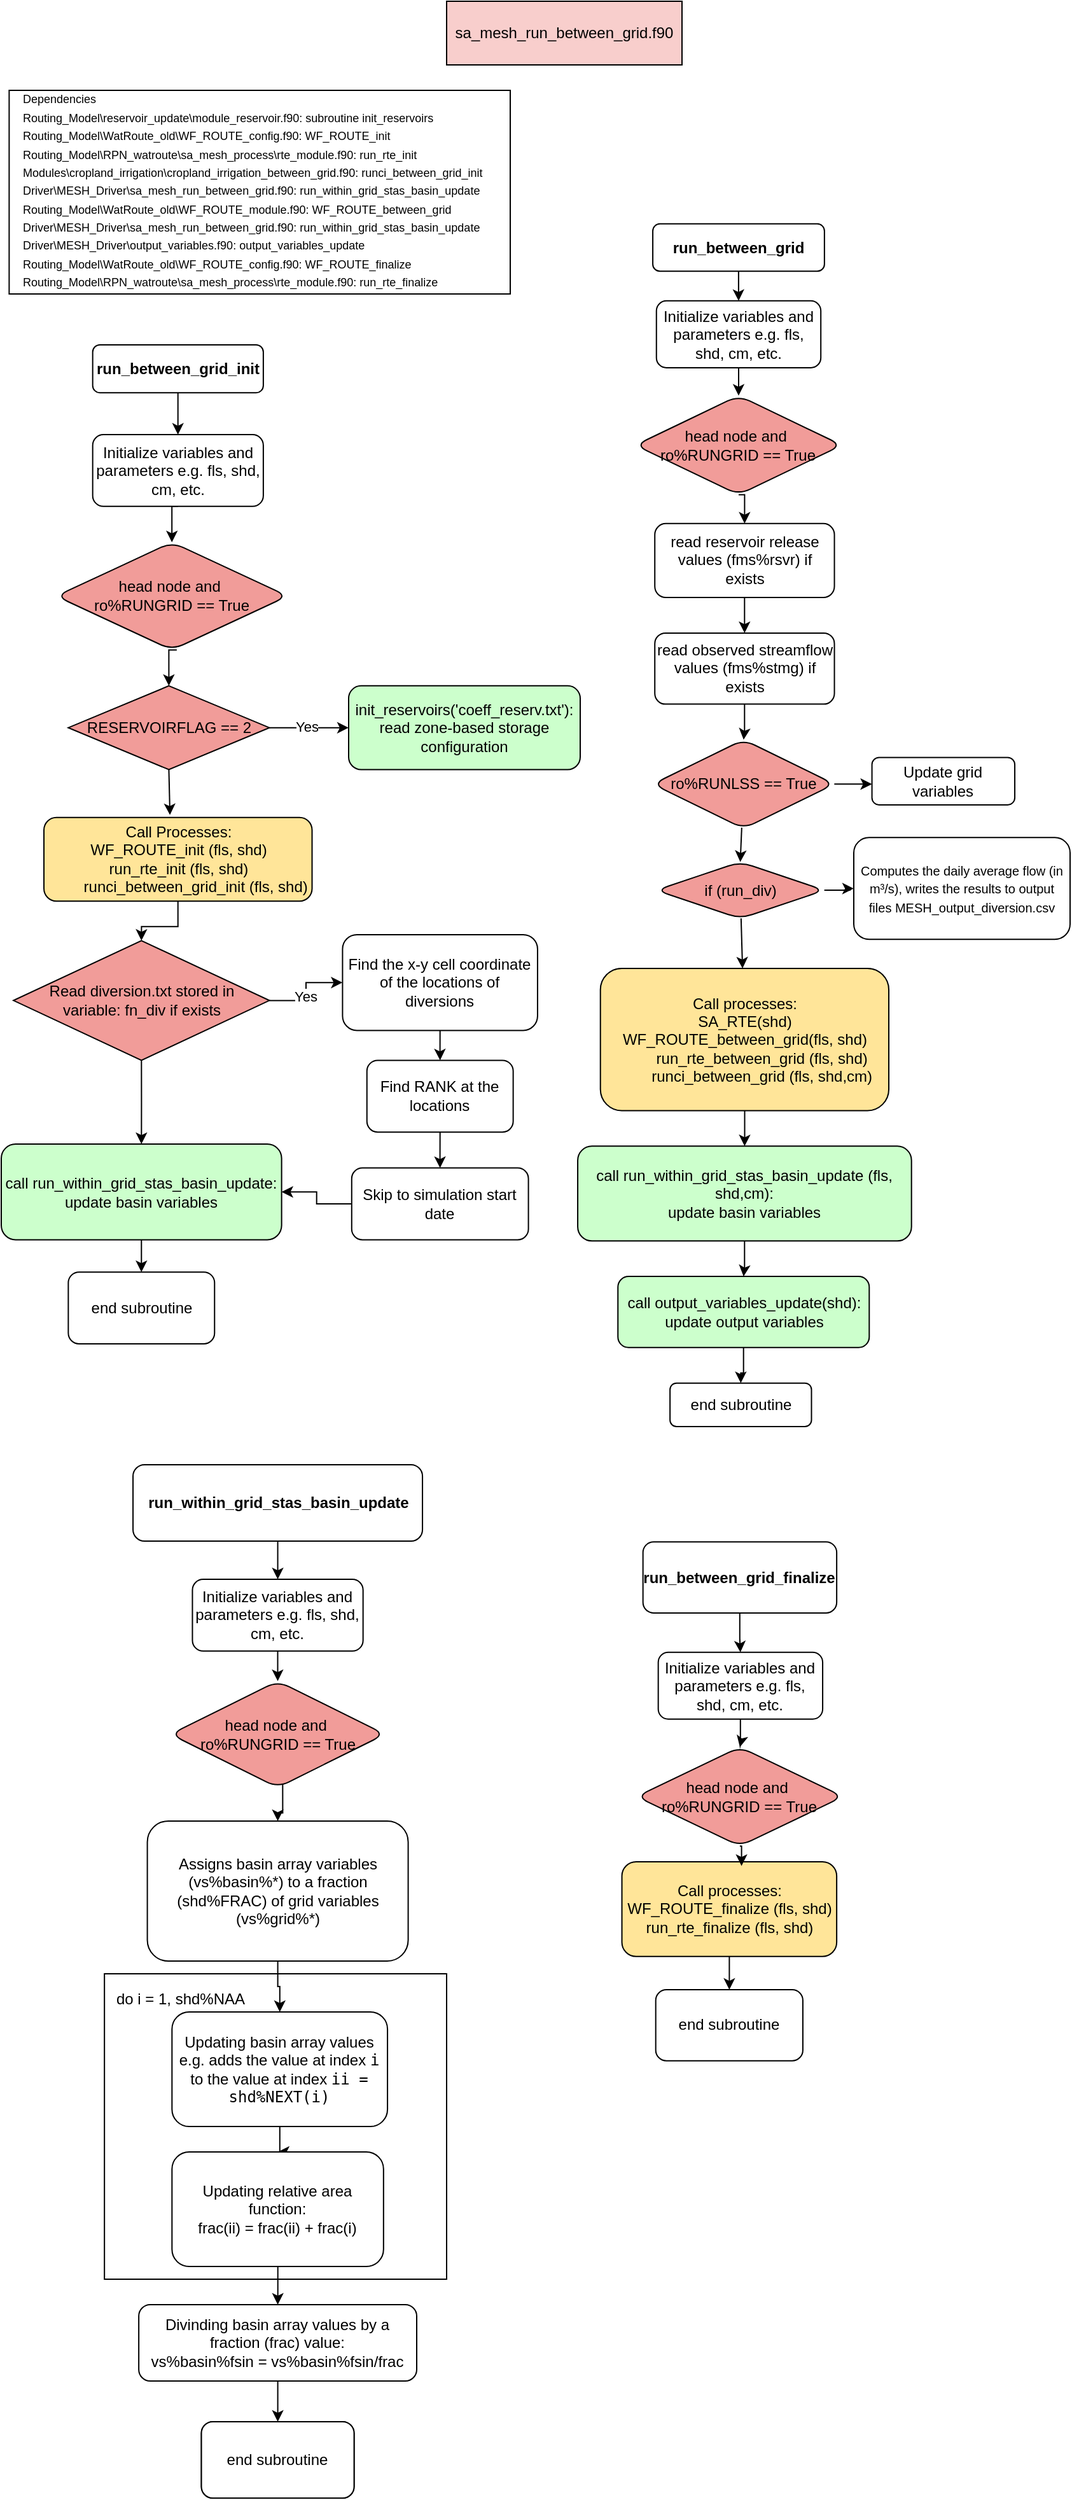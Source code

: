 <mxfile version="24.7.14">
  <diagram name="Page-1" id="10xUOoZB6ZYBFLNR_NRF">
    <mxGraphModel dx="1666" dy="749" grid="1" gridSize="10" guides="1" tooltips="1" connect="1" arrows="1" fold="1" page="1" pageScale="1" pageWidth="850" pageHeight="1100" math="0" shadow="0">
      <root>
        <mxCell id="0" />
        <mxCell id="1" parent="0" />
        <mxCell id="7oljmgm_8Q_aeO7kgqim-18" value="" style="edgeStyle=orthogonalEdgeStyle;rounded=0;orthogonalLoop=1;jettySize=auto;html=1;" parent="1" edge="1">
          <mxGeometry relative="1" as="geometry">
            <mxPoint x="230.599" y="605.25" as="sourcePoint" />
          </mxGeometry>
        </mxCell>
        <mxCell id="7oljmgm_8Q_aeO7kgqim-19" value="Yes" style="edgeLabel;html=1;align=center;verticalAlign=middle;resizable=0;points=[];" parent="7oljmgm_8Q_aeO7kgqim-18" vertex="1" connectable="0">
          <mxGeometry x="-0.089" y="1" relative="1" as="geometry">
            <mxPoint as="offset" />
          </mxGeometry>
        </mxCell>
        <mxCell id="wEJVVZ1OubtGXcDkp_JM-17" value="" style="edgeStyle=orthogonalEdgeStyle;rounded=0;orthogonalLoop=1;jettySize=auto;html=1;exitX=0.5;exitY=1;exitDx=0;exitDy=0;" parent="1" edge="1">
          <mxGeometry relative="1" as="geometry">
            <mxPoint x="364.842" y="628.689" as="sourcePoint" />
          </mxGeometry>
        </mxCell>
        <mxCell id="R1kGHZNwcuePNn_4owBy-1" value="sa_mesh_run_between_grid.f90" style="rounded=0;whiteSpace=wrap;html=1;fillColor=#F8CECC;" parent="1" vertex="1">
          <mxGeometry x="350" width="185" height="50" as="geometry" />
        </mxCell>
        <mxCell id="R1kGHZNwcuePNn_4owBy-46" style="edgeStyle=orthogonalEdgeStyle;rounded=0;orthogonalLoop=1;jettySize=auto;html=1;exitX=0.5;exitY=1;exitDx=0;exitDy=0;entryX=0.5;entryY=0;entryDx=0;entryDy=0;" parent="1" source="R1kGHZNwcuePNn_4owBy-47" target="R1kGHZNwcuePNn_4owBy-55" edge="1">
          <mxGeometry relative="1" as="geometry" />
        </mxCell>
        <mxCell id="R1kGHZNwcuePNn_4owBy-47" value="&lt;b&gt;run_within_grid_stas_basin_update&lt;/b&gt;" style="rounded=1;whiteSpace=wrap;html=1;" parent="1" vertex="1">
          <mxGeometry x="103.53" y="1150" width="227.5" height="60" as="geometry" />
        </mxCell>
        <mxCell id="R1kGHZNwcuePNn_4owBy-48" value="" style="edgeStyle=orthogonalEdgeStyle;rounded=0;orthogonalLoop=1;jettySize=auto;html=1;exitX=0.523;exitY=0.92;exitDx=0;exitDy=0;exitPerimeter=0;" parent="1" source="R1kGHZNwcuePNn_4owBy-56" target="R1kGHZNwcuePNn_4owBy-49" edge="1">
          <mxGeometry relative="1" as="geometry">
            <mxPoint x="217.328" y="1400" as="sourcePoint" />
          </mxGeometry>
        </mxCell>
        <mxCell id="R1kGHZNwcuePNn_4owBy-49" value="Assigns basin array variables (vs%basin%*) to a fraction (shd%FRAC) of grid variables (vs%grid%*)" style="whiteSpace=wrap;html=1;rounded=1;" parent="1" vertex="1">
          <mxGeometry x="114.79" y="1430" width="205" height="110" as="geometry" />
        </mxCell>
        <mxCell id="R1kGHZNwcuePNn_4owBy-50" value="" style="edgeStyle=orthogonalEdgeStyle;rounded=0;orthogonalLoop=1;jettySize=auto;html=1;" parent="1" source="R1kGHZNwcuePNn_4owBy-51" target="R1kGHZNwcuePNn_4owBy-52" edge="1">
          <mxGeometry relative="1" as="geometry" />
        </mxCell>
        <mxCell id="R1kGHZNwcuePNn_4owBy-51" value="Divinding basin array values by a fraction (frac) value:&lt;br&gt;vs%basin%fsin = vs%basin%fsin/frac" style="whiteSpace=wrap;html=1;rounded=1;" parent="1" vertex="1">
          <mxGeometry x="108.07" y="1810" width="218.43" height="60" as="geometry" />
        </mxCell>
        <mxCell id="R1kGHZNwcuePNn_4owBy-52" value="end subroutine" style="whiteSpace=wrap;html=1;rounded=1;" parent="1" vertex="1">
          <mxGeometry x="157.28" y="1902" width="120" height="60" as="geometry" />
        </mxCell>
        <mxCell id="R1kGHZNwcuePNn_4owBy-53" value="end subroutine" style="whiteSpace=wrap;html=1;rounded=1;" parent="1" vertex="1">
          <mxGeometry x="157.28" y="1902" width="120" height="60" as="geometry" />
        </mxCell>
        <mxCell id="R1kGHZNwcuePNn_4owBy-54" style="edgeStyle=orthogonalEdgeStyle;rounded=0;orthogonalLoop=1;jettySize=auto;html=1;entryX=0.5;entryY=0;entryDx=0;entryDy=0;" parent="1" source="R1kGHZNwcuePNn_4owBy-55" target="R1kGHZNwcuePNn_4owBy-56" edge="1">
          <mxGeometry relative="1" as="geometry" />
        </mxCell>
        <mxCell id="R1kGHZNwcuePNn_4owBy-55" value="Initialize variables and parameters e.g. fls, shd, cm, etc." style="rounded=1;whiteSpace=wrap;html=1;" parent="1" vertex="1">
          <mxGeometry x="150.232" y="1239.999" width="134.105" height="56.407" as="geometry" />
        </mxCell>
        <mxCell id="R1kGHZNwcuePNn_4owBy-56" value="head node and&amp;nbsp;&lt;div&gt;ro%RUNGRID == True&lt;/div&gt;" style="rhombus;whiteSpace=wrap;html=1;rounded=1;fillColor=#F19C99;" parent="1" vertex="1">
          <mxGeometry x="133.03" y="1320" width="168.5" height="83.59" as="geometry" />
        </mxCell>
        <mxCell id="R1kGHZNwcuePNn_4owBy-57" value="" style="group" parent="1" vertex="1" connectable="0">
          <mxGeometry x="71.08" y="1550" width="278.92" height="240" as="geometry" />
        </mxCell>
        <mxCell id="R1kGHZNwcuePNn_4owBy-58" value="" style="rounded=0;whiteSpace=wrap;html=1;" parent="R1kGHZNwcuePNn_4owBy-57" vertex="1">
          <mxGeometry x="10" width="268.92" height="240" as="geometry" />
        </mxCell>
        <mxCell id="R1kGHZNwcuePNn_4owBy-59" value="" style="edgeStyle=orthogonalEdgeStyle;rounded=0;orthogonalLoop=1;jettySize=auto;html=1;" parent="R1kGHZNwcuePNn_4owBy-57" source="R1kGHZNwcuePNn_4owBy-60" target="R1kGHZNwcuePNn_4owBy-61" edge="1">
          <mxGeometry relative="1" as="geometry" />
        </mxCell>
        <mxCell id="R1kGHZNwcuePNn_4owBy-60" value="Updating basin array values&lt;div&gt;e.g. a&lt;span style=&quot;background-color: initial;&quot;&gt;dds the value at index &lt;/span&gt;&lt;code style=&quot;background-color: initial;&quot;&gt;i&lt;/code&gt;&lt;span style=&quot;background-color: initial;&quot;&gt; to the value at index &lt;/span&gt;&lt;code style=&quot;background-color: initial;&quot;&gt;ii = shd%NEXT(i)&lt;br&gt;&lt;/code&gt;&lt;/div&gt;" style="whiteSpace=wrap;html=1;rounded=1;" parent="R1kGHZNwcuePNn_4owBy-57" vertex="1">
          <mxGeometry x="63.09" y="30" width="169.37" height="90" as="geometry" />
        </mxCell>
        <mxCell id="R1kGHZNwcuePNn_4owBy-61" value="Updating relative area function:&lt;div&gt;frac(ii) = frac(ii) + frac(i)&lt;br&gt;&lt;/div&gt;" style="whiteSpace=wrap;html=1;rounded=1;" parent="R1kGHZNwcuePNn_4owBy-57" vertex="1">
          <mxGeometry x="63.09" y="140" width="166.25" height="90" as="geometry" />
        </mxCell>
        <mxCell id="R1kGHZNwcuePNn_4owBy-62" value="do i = 1, shd%NAA" style="text;html=1;align=center;verticalAlign=middle;whiteSpace=wrap;rounded=0;" parent="R1kGHZNwcuePNn_4owBy-57" vertex="1">
          <mxGeometry y="10" width="140" height="20" as="geometry" />
        </mxCell>
        <mxCell id="R1kGHZNwcuePNn_4owBy-63" value="" style="edgeStyle=orthogonalEdgeStyle;rounded=0;orthogonalLoop=1;jettySize=auto;html=1;" parent="1" source="R1kGHZNwcuePNn_4owBy-49" target="R1kGHZNwcuePNn_4owBy-60" edge="1">
          <mxGeometry relative="1" as="geometry" />
        </mxCell>
        <mxCell id="R1kGHZNwcuePNn_4owBy-64" value="" style="edgeStyle=orthogonalEdgeStyle;rounded=0;orthogonalLoop=1;jettySize=auto;html=1;" parent="1" source="R1kGHZNwcuePNn_4owBy-61" target="R1kGHZNwcuePNn_4owBy-51" edge="1">
          <mxGeometry relative="1" as="geometry" />
        </mxCell>
        <mxCell id="R1kGHZNwcuePNn_4owBy-65" value="" style="group" parent="1" vertex="1" connectable="0">
          <mxGeometry x="6.2" y="70" width="393.8" height="160" as="geometry" />
        </mxCell>
        <mxCell id="R1kGHZNwcuePNn_4owBy-66" value="" style="rounded=0;whiteSpace=wrap;html=1;" parent="R1kGHZNwcuePNn_4owBy-65" vertex="1">
          <mxGeometry width="393.8" height="160" as="geometry" />
        </mxCell>
        <mxCell id="R1kGHZNwcuePNn_4owBy-67" value="&lt;font style=&quot;font-size: 9px;&quot;&gt;Dependencies&lt;/font&gt;&lt;div&gt;&lt;font style=&quot;font-size: 9px;&quot;&gt;Routing_Model\reservoir_update\module_reservoir.f90: subroutine init_reservoirs&lt;/font&gt;&lt;br&gt;&lt;/div&gt;&lt;div&gt;&lt;font style=&quot;font-size: 9px;&quot;&gt;Routing_Model\WatRoute_old\WF_ROUTE_config.f90: WF_ROUTE_init&lt;/font&gt;&lt;br&gt;&lt;/div&gt;&lt;div&gt;&lt;font style=&quot;font-size: 9px;&quot;&gt;Routing_Model\RPN_watroute\sa_mesh_process\rte_module.f90: run_rte_init&lt;/font&gt;&lt;br&gt;&lt;/div&gt;&lt;div&gt;&lt;font style=&quot;font-size: 9px;&quot;&gt;Modules\cropland_irrigation\cropland_irrigation_between_grid.f90: runci_between_grid_init&lt;/font&gt;&lt;br&gt;&lt;/div&gt;&lt;div&gt;&lt;font style=&quot;font-size: 9px;&quot;&gt;Driver\MESH_Driver\sa_mesh_run_between_grid.f90: run_within_grid_stas_basin_update&lt;/font&gt;&lt;br&gt;&lt;/div&gt;&lt;div&gt;&lt;font style=&quot;font-size: 9px;&quot;&gt;Routing_Model\WatRoute_old\WF_ROUTE_module.f90: WF_ROUTE_between_grid&lt;br&gt;&lt;/font&gt;&lt;/div&gt;&lt;div&gt;&lt;div&gt;&lt;font style=&quot;font-size: 9px;&quot;&gt;Driver\MESH_Driver\sa_mesh_run_between_grid.f90: run_within_grid_stas_basin_update&lt;/font&gt;&lt;/div&gt;&lt;div&gt;&lt;font style=&quot;font-size: 9px;&quot;&gt;Driver\MESH_Driver\output_variables.f90: output_variables_update&lt;/font&gt;&lt;/div&gt;&lt;div&gt;&lt;font style=&quot;font-size: 9px;&quot;&gt;Routing_Model\WatRoute_old\WF_ROUTE_config.f90: WF_ROUTE_finalize&lt;/font&gt;&lt;/div&gt;&lt;div&gt;&lt;font style=&quot;font-size: 9px;&quot;&gt;Routing_Model\RPN_watroute\sa_mesh_process\rte_module.f90: run_rte_finalize&lt;/font&gt;&lt;/div&gt;&lt;/div&gt;" style="text;html=1;align=left;verticalAlign=middle;whiteSpace=wrap;rounded=0;" parent="R1kGHZNwcuePNn_4owBy-65" vertex="1">
          <mxGeometry x="9.087" width="374.868" height="155.676" as="geometry" />
        </mxCell>
        <mxCell id="R1kGHZNwcuePNn_4owBy-3" value="" style="group" parent="1" vertex="1" connectable="0">
          <mxGeometry x="499.271" y="1210.608" width="183.071" height="407.751" as="geometry" />
        </mxCell>
        <mxCell id="R1kGHZNwcuePNn_4owBy-4" value="" style="edgeStyle=orthogonalEdgeStyle;rounded=0;orthogonalLoop=1;jettySize=auto;html=1;" parent="R1kGHZNwcuePNn_4owBy-3" source="R1kGHZNwcuePNn_4owBy-5" target="R1kGHZNwcuePNn_4owBy-10" edge="1">
          <mxGeometry relative="1" as="geometry">
            <mxPoint x="80.214" y="85.646" as="targetPoint" />
          </mxGeometry>
        </mxCell>
        <mxCell id="R1kGHZNwcuePNn_4owBy-5" value="&lt;b&gt;run_between_grid_finalize&lt;/b&gt;" style="rounded=1;whiteSpace=wrap;html=1;" parent="R1kGHZNwcuePNn_4owBy-3" vertex="1">
          <mxGeometry x="5.059" width="152.238" height="55.856" as="geometry" />
        </mxCell>
        <mxCell id="R1kGHZNwcuePNn_4owBy-6" value="" style="edgeStyle=orthogonalEdgeStyle;rounded=0;orthogonalLoop=1;jettySize=auto;html=1;" parent="R1kGHZNwcuePNn_4owBy-3" source="R1kGHZNwcuePNn_4owBy-7" target="R1kGHZNwcuePNn_4owBy-8" edge="1">
          <mxGeometry relative="1" as="geometry" />
        </mxCell>
        <mxCell id="R1kGHZNwcuePNn_4owBy-7" value="Call processes:&lt;div&gt;&lt;div&gt;WF_ROUTE_finalize&amp;nbsp;(fls, shd)&lt;/div&gt;&lt;div&gt;&lt;span style=&quot;background-color: initial;&quot;&gt;run_rte_finalize&amp;nbsp;&lt;/span&gt;&lt;span style=&quot;background-color: initial;&quot;&gt;(fls, shd)&lt;/span&gt;&lt;/div&gt;&lt;/div&gt;" style="whiteSpace=wrap;html=1;rounded=1;fillColor=#FFE599;" parent="R1kGHZNwcuePNn_4owBy-3" vertex="1">
          <mxGeometry x="-11.505" y="251.354" width="168.801" height="74.475" as="geometry" />
        </mxCell>
        <mxCell id="R1kGHZNwcuePNn_4owBy-8" value="end subroutine" style="whiteSpace=wrap;html=1;rounded=1;" parent="R1kGHZNwcuePNn_4owBy-3" vertex="1">
          <mxGeometry x="15.079" y="351.895" width="115.624" height="55.856" as="geometry" />
        </mxCell>
        <mxCell id="R1kGHZNwcuePNn_4owBy-9" style="edgeStyle=orthogonalEdgeStyle;rounded=0;orthogonalLoop=1;jettySize=auto;html=1;entryX=0.5;entryY=0;entryDx=0;entryDy=0;" parent="R1kGHZNwcuePNn_4owBy-3" source="R1kGHZNwcuePNn_4owBy-10" target="R1kGHZNwcuePNn_4owBy-11" edge="1">
          <mxGeometry relative="1" as="geometry" />
        </mxCell>
        <mxCell id="R1kGHZNwcuePNn_4owBy-10" value="Initialize variables and parameters e.g. fls, shd, cm, etc." style="rounded=1;whiteSpace=wrap;html=1;" parent="R1kGHZNwcuePNn_4owBy-3" vertex="1">
          <mxGeometry x="17.057" y="86.772" width="129.215" height="52.512" as="geometry" />
        </mxCell>
        <mxCell id="R1kGHZNwcuePNn_4owBy-11" value="head node and&amp;nbsp;&lt;div&gt;ro%RUNGRID == True&lt;/div&gt;" style="rhombus;whiteSpace=wrap;html=1;rounded=1;fillColor=#F19C99;" parent="R1kGHZNwcuePNn_4owBy-3" vertex="1">
          <mxGeometry y="161.248" width="162.355" height="77.817" as="geometry" />
        </mxCell>
        <mxCell id="R1kGHZNwcuePNn_4owBy-12" style="edgeStyle=orthogonalEdgeStyle;rounded=0;orthogonalLoop=1;jettySize=auto;html=1;exitX=0.5;exitY=1;exitDx=0;exitDy=0;entryX=0.557;entryY=0.044;entryDx=0;entryDy=0;entryPerimeter=0;" parent="R1kGHZNwcuePNn_4owBy-3" source="R1kGHZNwcuePNn_4owBy-11" target="R1kGHZNwcuePNn_4owBy-7" edge="1">
          <mxGeometry relative="1" as="geometry" />
        </mxCell>
        <mxCell id="R1kGHZNwcuePNn_4owBy-14" style="edgeStyle=orthogonalEdgeStyle;rounded=0;orthogonalLoop=1;jettySize=auto;html=1;entryX=0.5;entryY=0;entryDx=0;entryDy=0;" parent="1" source="R1kGHZNwcuePNn_4owBy-15" target="R1kGHZNwcuePNn_4owBy-17" edge="1">
          <mxGeometry relative="1" as="geometry" />
        </mxCell>
        <mxCell id="R1kGHZNwcuePNn_4owBy-15" value="&lt;b&gt;run_between_grid&lt;/b&gt;" style="rounded=1;whiteSpace=wrap;html=1;" parent="1" vertex="1">
          <mxGeometry x="512.041" y="174.923" width="134.894" height="37.238" as="geometry" />
        </mxCell>
        <mxCell id="R1kGHZNwcuePNn_4owBy-16" style="edgeStyle=orthogonalEdgeStyle;rounded=0;orthogonalLoop=1;jettySize=auto;html=1;entryX=0.5;entryY=0;entryDx=0;entryDy=0;" parent="1" source="R1kGHZNwcuePNn_4owBy-17" target="R1kGHZNwcuePNn_4owBy-18" edge="1">
          <mxGeometry relative="1" as="geometry" />
        </mxCell>
        <mxCell id="R1kGHZNwcuePNn_4owBy-17" value="Initialize variables and parameters e.g. fls, shd, cm, etc." style="rounded=1;whiteSpace=wrap;html=1;" parent="1" vertex="1">
          <mxGeometry x="514.886" y="235.433" width="129.215" height="52.512" as="geometry" />
        </mxCell>
        <mxCell id="R1kGHZNwcuePNn_4owBy-103" style="edgeStyle=orthogonalEdgeStyle;rounded=0;orthogonalLoop=1;jettySize=auto;html=1;exitX=0.5;exitY=1;exitDx=0;exitDy=0;entryX=0.5;entryY=0;entryDx=0;entryDy=0;" parent="1" source="R1kGHZNwcuePNn_4owBy-18" target="R1kGHZNwcuePNn_4owBy-20" edge="1">
          <mxGeometry relative="1" as="geometry">
            <mxPoint x="581.039" y="410.423" as="targetPoint" />
          </mxGeometry>
        </mxCell>
        <mxCell id="R1kGHZNwcuePNn_4owBy-18" value="head node and&amp;nbsp;&lt;div&gt;ro%RUNGRID == True&lt;/div&gt;" style="rhombus;whiteSpace=wrap;html=1;rounded=1;fillColor=#F19C99;" parent="1" vertex="1">
          <mxGeometry x="498.311" y="309.909" width="162.355" height="77.817" as="geometry" />
        </mxCell>
        <mxCell id="R1kGHZNwcuePNn_4owBy-19" value="" style="edgeStyle=orthogonalEdgeStyle;rounded=0;orthogonalLoop=1;jettySize=auto;html=1;" parent="1" source="R1kGHZNwcuePNn_4owBy-20" target="R1kGHZNwcuePNn_4owBy-22" edge="1">
          <mxGeometry relative="1" as="geometry" />
        </mxCell>
        <mxCell id="R1kGHZNwcuePNn_4owBy-20" value="read reservoir release values (fms%rsvr) if exists" style="whiteSpace=wrap;html=1;rounded=1;" parent="1" vertex="1">
          <mxGeometry x="513.618" y="410.421" width="141.148" height="58.1" as="geometry" />
        </mxCell>
        <mxCell id="R1kGHZNwcuePNn_4owBy-21" value="" style="edgeStyle=orthogonalEdgeStyle;rounded=0;orthogonalLoop=1;jettySize=auto;html=1;entryX=0.5;entryY=0;entryDx=0;entryDy=0;" parent="1" source="R1kGHZNwcuePNn_4owBy-22" target="R1kGHZNwcuePNn_4owBy-31" edge="1">
          <mxGeometry relative="1" as="geometry">
            <mxPoint x="583.694" y="577.441" as="targetPoint" />
          </mxGeometry>
        </mxCell>
        <mxCell id="R1kGHZNwcuePNn_4owBy-22" value="read observed streamflow values (fms%stmg) if exists" style="whiteSpace=wrap;html=1;rounded=1;" parent="1" vertex="1">
          <mxGeometry x="513.618" y="496.45" width="141.148" height="55.856" as="geometry" />
        </mxCell>
        <mxCell id="R1kGHZNwcuePNn_4owBy-24" style="edgeStyle=orthogonalEdgeStyle;rounded=0;orthogonalLoop=1;jettySize=auto;html=1;entryX=0.5;entryY=0;entryDx=0;entryDy=0;" parent="1" source="R1kGHZNwcuePNn_4owBy-25" target="R1kGHZNwcuePNn_4owBy-27" edge="1">
          <mxGeometry relative="1" as="geometry">
            <mxPoint x="582.51" y="1023.077" as="targetPoint" />
          </mxGeometry>
        </mxCell>
        <mxCell id="R1kGHZNwcuePNn_4owBy-25" value="&lt;div&gt;Call processes:&lt;/div&gt;&lt;div&gt;SA_RTE(shd)&lt;br&gt;&lt;/div&gt;&lt;div&gt;WF_ROUTE_between_grid(fls, shd)&lt;/div&gt;&lt;div&gt;&amp;nbsp; &amp;nbsp; &amp;nbsp; &amp;nbsp; run_rte_between_grid&amp;nbsp;(fls, shd)&lt;/div&gt;&lt;div&gt;&amp;nbsp; &amp;nbsp; &amp;nbsp; &amp;nbsp; runci_between_grid&amp;nbsp;(fls, shd,cm)&lt;/div&gt;" style="whiteSpace=wrap;html=1;rounded=1;fillColor=#FFE599;" parent="1" vertex="1">
          <mxGeometry x="470.866" y="760.003" width="226.661" height="111.713" as="geometry" />
        </mxCell>
        <mxCell id="R1kGHZNwcuePNn_4owBy-26" style="edgeStyle=orthogonalEdgeStyle;rounded=0;orthogonalLoop=1;jettySize=auto;html=1;entryX=0.5;entryY=0;entryDx=0;entryDy=0;" parent="1" source="R1kGHZNwcuePNn_4owBy-27" target="R1kGHZNwcuePNn_4owBy-33" edge="1">
          <mxGeometry relative="1" as="geometry" />
        </mxCell>
        <mxCell id="R1kGHZNwcuePNn_4owBy-27" value="call run_within_grid_stas_basin_update (fls, shd,cm):&lt;div&gt;update basin variables&lt;/div&gt;" style="whiteSpace=wrap;html=1;rounded=1;fillColor=#CCFFCC;" parent="1" vertex="1">
          <mxGeometry x="453.041" y="899.644" width="262.312" height="74.475" as="geometry" />
        </mxCell>
        <mxCell id="R1kGHZNwcuePNn_4owBy-28" value="end subroutine" style="whiteSpace=wrap;html=1;rounded=1;" parent="1" vertex="1">
          <mxGeometry x="525.58" y="1085.83" width="111.17" height="34.17" as="geometry" />
        </mxCell>
        <mxCell id="R1kGHZNwcuePNn_4owBy-30" style="edgeStyle=orthogonalEdgeStyle;rounded=0;orthogonalLoop=1;jettySize=auto;html=1;" parent="1" source="R1kGHZNwcuePNn_4owBy-31" edge="1">
          <mxGeometry relative="1" as="geometry">
            <mxPoint x="684.288" y="615.144" as="targetPoint" />
          </mxGeometry>
        </mxCell>
        <mxCell id="R1kGHZNwcuePNn_4owBy-114" style="rounded=0;orthogonalLoop=1;jettySize=auto;html=1;entryX=0.5;entryY=0;entryDx=0;entryDy=0;" parent="1" source="R1kGHZNwcuePNn_4owBy-31" target="R1kGHZNwcuePNn_4owBy-111" edge="1">
          <mxGeometry relative="1" as="geometry" />
        </mxCell>
        <mxCell id="R1kGHZNwcuePNn_4owBy-31" value="&lt;div&gt;ro%RUNLSS == True&lt;/div&gt;" style="rhombus;whiteSpace=wrap;html=1;rounded=1;fillColor=#F19C99;" parent="1" vertex="1">
          <mxGeometry x="512.038" y="580.234" width="142.728" height="69.82" as="geometry" />
        </mxCell>
        <mxCell id="R1kGHZNwcuePNn_4owBy-32" style="edgeStyle=orthogonalEdgeStyle;rounded=0;orthogonalLoop=1;jettySize=auto;html=1;entryX=0.5;entryY=0;entryDx=0;entryDy=0;" parent="1" source="R1kGHZNwcuePNn_4owBy-33" target="R1kGHZNwcuePNn_4owBy-28" edge="1">
          <mxGeometry relative="1" as="geometry" />
        </mxCell>
        <mxCell id="R1kGHZNwcuePNn_4owBy-33" value="call output_variables_update(shd):&lt;div&gt;update output variables&lt;/div&gt;" style="whiteSpace=wrap;html=1;rounded=1;fillColor=#CCFFCC;" parent="1" vertex="1">
          <mxGeometry x="484.635" y="1002.047" width="197.524" height="55.856" as="geometry" />
        </mxCell>
        <mxCell id="R1kGHZNwcuePNn_4owBy-45" value="Update grid variables" style="whiteSpace=wrap;html=1;rounded=1;" parent="1" vertex="1">
          <mxGeometry x="684.288" y="594.198" width="112.242" height="37.238" as="geometry" />
        </mxCell>
        <mxCell id="R1kGHZNwcuePNn_4owBy-115" style="rounded=0;orthogonalLoop=1;jettySize=auto;html=1;" parent="1" source="R1kGHZNwcuePNn_4owBy-111" target="R1kGHZNwcuePNn_4owBy-25" edge="1">
          <mxGeometry relative="1" as="geometry" />
        </mxCell>
        <mxCell id="R1kGHZNwcuePNn_4owBy-111" value="if (run_div)" style="rhombus;whiteSpace=wrap;html=1;rounded=1;fillColor=#F19C99;" parent="1" vertex="1">
          <mxGeometry x="514.624" y="676.333" width="132.31" height="44.5" as="geometry" />
        </mxCell>
        <mxCell id="R1kGHZNwcuePNn_4owBy-112" value="&lt;font style=&quot;font-size: 10px;&quot;&gt;Computes the daily average flow (in m³/s), writes the results to output files&amp;nbsp;MESH_output_diversion.csv&lt;/font&gt;" style="whiteSpace=wrap;html=1;fillColor=#FFFFFF;rounded=1;" parent="1" vertex="1">
          <mxGeometry x="670" y="657.16" width="170" height="80" as="geometry" />
        </mxCell>
        <mxCell id="R1kGHZNwcuePNn_4owBy-113" value="" style="edgeStyle=orthogonalEdgeStyle;rounded=0;orthogonalLoop=1;jettySize=auto;html=1;" parent="1" source="R1kGHZNwcuePNn_4owBy-111" target="R1kGHZNwcuePNn_4owBy-112" edge="1">
          <mxGeometry relative="1" as="geometry" />
        </mxCell>
        <mxCell id="R1kGHZNwcuePNn_4owBy-116" value="" style="group" parent="1" vertex="1" connectable="0">
          <mxGeometry y="270" width="455" height="785.0" as="geometry" />
        </mxCell>
        <mxCell id="R1kGHZNwcuePNn_4owBy-117" value="" style="edgeStyle=orthogonalEdgeStyle;rounded=0;orthogonalLoop=1;jettySize=auto;html=1;" parent="R1kGHZNwcuePNn_4owBy-116" source="R1kGHZNwcuePNn_4owBy-118" target="R1kGHZNwcuePNn_4owBy-131" edge="1">
          <mxGeometry relative="1" as="geometry" />
        </mxCell>
        <mxCell id="R1kGHZNwcuePNn_4owBy-118" value="run_between_grid_init" style="rounded=1;whiteSpace=wrap;html=1;fontStyle=1" parent="R1kGHZNwcuePNn_4owBy-116" vertex="1">
          <mxGeometry x="71.842" width="134.105" height="37.605" as="geometry" />
        </mxCell>
        <mxCell id="R1kGHZNwcuePNn_4owBy-119" value="init_reservoirs(&#39;coeff_reserv.txt&#39;):&lt;div&gt;read zone-based storage configuration&lt;/div&gt;" style="whiteSpace=wrap;html=1;rounded=1;fillColor=#CCFFCC;" parent="R1kGHZNwcuePNn_4owBy-116" vertex="1">
          <mxGeometry x="273" y="267.934" width="182.0" height="65.808" as="geometry" />
        </mxCell>
        <mxCell id="R1kGHZNwcuePNn_4owBy-120" style="edgeStyle=orthogonalEdgeStyle;rounded=0;orthogonalLoop=1;jettySize=auto;html=1;exitX=1;exitY=0.5;exitDx=0;exitDy=0;entryX=0;entryY=0.5;entryDx=0;entryDy=0;" parent="R1kGHZNwcuePNn_4owBy-116" source="R1kGHZNwcuePNn_4owBy-122" target="R1kGHZNwcuePNn_4owBy-119" edge="1">
          <mxGeometry relative="1" as="geometry" />
        </mxCell>
        <mxCell id="R1kGHZNwcuePNn_4owBy-121" value="Yes" style="edgeLabel;html=1;align=center;verticalAlign=middle;resizable=0;points=[];" parent="R1kGHZNwcuePNn_4owBy-120" vertex="1" connectable="0">
          <mxGeometry x="-0.056" y="1" relative="1" as="geometry">
            <mxPoint as="offset" />
          </mxGeometry>
        </mxCell>
        <mxCell id="R1kGHZNwcuePNn_4owBy-122" value="RESERVOIRFLAG == 2" style="rhombus;whiteSpace=wrap;html=1;fillColor=#F19C99;" parent="R1kGHZNwcuePNn_4owBy-116" vertex="1">
          <mxGeometry x="52.684" y="267.934" width="158.053" height="65.808" as="geometry" />
        </mxCell>
        <mxCell id="R1kGHZNwcuePNn_4owBy-123" value="" style="edgeStyle=orthogonalEdgeStyle;rounded=0;orthogonalLoop=1;jettySize=auto;html=1;entryX=0.5;entryY=0;entryDx=0;entryDy=0;" parent="R1kGHZNwcuePNn_4owBy-116" source="R1kGHZNwcuePNn_4owBy-124" target="R1kGHZNwcuePNn_4owBy-137" edge="1">
          <mxGeometry relative="1" as="geometry">
            <mxPoint x="138.895" y="465.359" as="targetPoint" />
          </mxGeometry>
        </mxCell>
        <mxCell id="R1kGHZNwcuePNn_4owBy-124" value="Call Processes:&lt;div&gt;&lt;div&gt;WF_ROUTE_init&amp;nbsp;(fls, shd)&lt;/div&gt;&lt;div&gt;run_rte_init&amp;nbsp;(fls, shd)&lt;/div&gt;&lt;div&gt;&amp;nbsp; &amp;nbsp; &amp;nbsp; &amp;nbsp; runci_between_grid_init&amp;nbsp;(fls, shd)&lt;/div&gt;&lt;/div&gt;" style="rounded=1;whiteSpace=wrap;html=1;fillColor=#FFE599;" parent="R1kGHZNwcuePNn_4owBy-116" vertex="1">
          <mxGeometry x="33.526" y="371.347" width="210.737" height="65.808" as="geometry" />
        </mxCell>
        <mxCell id="R1kGHZNwcuePNn_4owBy-125" value="Find the x-y cell coordinate of the locations of diversions" style="whiteSpace=wrap;html=1;rounded=1;" parent="R1kGHZNwcuePNn_4owBy-116" vertex="1">
          <mxGeometry x="268.21" y="463.479" width="153.263" height="75.21" as="geometry" />
        </mxCell>
        <mxCell id="R1kGHZNwcuePNn_4owBy-126" value="" style="edgeStyle=orthogonalEdgeStyle;rounded=0;orthogonalLoop=1;jettySize=auto;html=1;" parent="R1kGHZNwcuePNn_4owBy-116" source="R1kGHZNwcuePNn_4owBy-127" target="R1kGHZNwcuePNn_4owBy-128" edge="1">
          <mxGeometry relative="1" as="geometry" />
        </mxCell>
        <mxCell id="R1kGHZNwcuePNn_4owBy-127" value="call run_within_grid_stas_basin_update:&lt;div&gt;update basin variables&lt;/div&gt;" style="whiteSpace=wrap;html=1;rounded=1;fillColor=#CCFFCC;" parent="R1kGHZNwcuePNn_4owBy-116" vertex="1">
          <mxGeometry y="628" width="220.316" height="75.21" as="geometry" />
        </mxCell>
        <mxCell id="R1kGHZNwcuePNn_4owBy-128" value="end subroutine" style="whiteSpace=wrap;html=1;rounded=1;" parent="R1kGHZNwcuePNn_4owBy-116" vertex="1">
          <mxGeometry x="52.684" y="728.593" width="114.947" height="56.407" as="geometry" />
        </mxCell>
        <mxCell id="R1kGHZNwcuePNn_4owBy-129" style="edgeStyle=orthogonalEdgeStyle;rounded=0;orthogonalLoop=1;jettySize=auto;html=1;entryX=0.5;entryY=0;entryDx=0;entryDy=0;" parent="R1kGHZNwcuePNn_4owBy-116" target="R1kGHZNwcuePNn_4owBy-122" edge="1">
          <mxGeometry relative="1" as="geometry">
            <mxPoint x="137.937" y="239.731" as="sourcePoint" />
          </mxGeometry>
        </mxCell>
        <mxCell id="R1kGHZNwcuePNn_4owBy-130" style="edgeStyle=orthogonalEdgeStyle;rounded=0;orthogonalLoop=1;jettySize=auto;html=1;exitX=0.5;exitY=1;exitDx=0;exitDy=0;entryX=0.5;entryY=0;entryDx=0;entryDy=0;" parent="R1kGHZNwcuePNn_4owBy-116" source="R1kGHZNwcuePNn_4owBy-131" target="R1kGHZNwcuePNn_4owBy-132" edge="1">
          <mxGeometry relative="1" as="geometry" />
        </mxCell>
        <mxCell id="R1kGHZNwcuePNn_4owBy-131" value="Initialize variables and parameters e.g. fls, shd, cm, etc." style="rounded=1;whiteSpace=wrap;html=1;" parent="R1kGHZNwcuePNn_4owBy-116" vertex="1">
          <mxGeometry x="71.842" y="70.509" width="134.105" height="56.407" as="geometry" />
        </mxCell>
        <mxCell id="R1kGHZNwcuePNn_4owBy-132" value="head node and&amp;nbsp;&lt;div&gt;ro%RUNGRID == True&lt;/div&gt;" style="rhombus;whiteSpace=wrap;html=1;rounded=1;fillColor=#F19C99;" parent="R1kGHZNwcuePNn_4owBy-116" vertex="1">
          <mxGeometry x="43.105" y="155.12" width="182.0" height="84.611" as="geometry" />
        </mxCell>
        <mxCell id="R1kGHZNwcuePNn_4owBy-133" style="edgeStyle=orthogonalEdgeStyle;rounded=0;orthogonalLoop=1;jettySize=auto;html=1;exitX=0.5;exitY=1;exitDx=0;exitDy=0;entryX=0.47;entryY=-0.029;entryDx=0;entryDy=0;entryPerimeter=0;" parent="R1kGHZNwcuePNn_4owBy-116" source="R1kGHZNwcuePNn_4owBy-122" target="R1kGHZNwcuePNn_4owBy-124" edge="1">
          <mxGeometry relative="1" as="geometry" />
        </mxCell>
        <mxCell id="R1kGHZNwcuePNn_4owBy-134" style="edgeStyle=orthogonalEdgeStyle;rounded=0;orthogonalLoop=1;jettySize=auto;html=1;exitX=0.5;exitY=1;exitDx=0;exitDy=0;entryX=0.5;entryY=0;entryDx=0;entryDy=0;" parent="R1kGHZNwcuePNn_4owBy-116" source="R1kGHZNwcuePNn_4owBy-137" target="R1kGHZNwcuePNn_4owBy-127" edge="1">
          <mxGeometry relative="1" as="geometry" />
        </mxCell>
        <mxCell id="R1kGHZNwcuePNn_4owBy-135" value="" style="edgeStyle=orthogonalEdgeStyle;rounded=0;orthogonalLoop=1;jettySize=auto;html=1;" parent="R1kGHZNwcuePNn_4owBy-116" source="R1kGHZNwcuePNn_4owBy-137" target="R1kGHZNwcuePNn_4owBy-125" edge="1">
          <mxGeometry relative="1" as="geometry" />
        </mxCell>
        <mxCell id="R1kGHZNwcuePNn_4owBy-136" value="Yes" style="edgeLabel;html=1;align=center;verticalAlign=middle;resizable=0;points=[];" parent="R1kGHZNwcuePNn_4owBy-135" vertex="1" connectable="0">
          <mxGeometry x="-0.089" y="1" relative="1" as="geometry">
            <mxPoint as="offset" />
          </mxGeometry>
        </mxCell>
        <mxCell id="R1kGHZNwcuePNn_4owBy-137" value="Read&amp;nbsp;diversion.txt stored in variable:&amp;nbsp;fn_div if exists" style="rhombus;whiteSpace=wrap;html=1;fillColor=#F19C99;" parent="R1kGHZNwcuePNn_4owBy-116" vertex="1">
          <mxGeometry x="9.579" y="468.18" width="201.158" height="94.012" as="geometry" />
        </mxCell>
        <mxCell id="R1kGHZNwcuePNn_4owBy-138" value="Skip to simulation start date" style="whiteSpace=wrap;html=1;rounded=1;" parent="R1kGHZNwcuePNn_4owBy-116" vertex="1">
          <mxGeometry x="275.394" y="646.801" width="138.895" height="56.407" as="geometry" />
        </mxCell>
        <mxCell id="R1kGHZNwcuePNn_4owBy-139" style="edgeStyle=orthogonalEdgeStyle;rounded=0;orthogonalLoop=1;jettySize=auto;html=1;exitX=0;exitY=0.5;exitDx=0;exitDy=0;entryX=1;entryY=0.5;entryDx=0;entryDy=0;" parent="R1kGHZNwcuePNn_4owBy-116" source="R1kGHZNwcuePNn_4owBy-138" target="R1kGHZNwcuePNn_4owBy-127" edge="1">
          <mxGeometry relative="1" as="geometry" />
        </mxCell>
        <mxCell id="R1kGHZNwcuePNn_4owBy-140" value="Find RANK at the locations" style="whiteSpace=wrap;html=1;rounded=1;" parent="R1kGHZNwcuePNn_4owBy-116" vertex="1">
          <mxGeometry x="287.368" y="562.192" width="114.947" height="56.407" as="geometry" />
        </mxCell>
        <mxCell id="R1kGHZNwcuePNn_4owBy-141" value="" style="edgeStyle=orthogonalEdgeStyle;rounded=0;orthogonalLoop=1;jettySize=auto;html=1;exitX=0.5;exitY=1;exitDx=0;exitDy=0;" parent="R1kGHZNwcuePNn_4owBy-116" source="R1kGHZNwcuePNn_4owBy-140" target="R1kGHZNwcuePNn_4owBy-138" edge="1">
          <mxGeometry relative="1" as="geometry">
            <mxPoint x="324.655" y="526.883" as="sourcePoint" />
          </mxGeometry>
        </mxCell>
        <mxCell id="R1kGHZNwcuePNn_4owBy-142" value="" style="edgeStyle=orthogonalEdgeStyle;rounded=0;orthogonalLoop=1;jettySize=auto;html=1;exitX=0.5;exitY=1;exitDx=0;exitDy=0;" parent="R1kGHZNwcuePNn_4owBy-116" source="R1kGHZNwcuePNn_4owBy-125" target="R1kGHZNwcuePNn_4owBy-140" edge="1">
          <mxGeometry relative="1" as="geometry">
            <mxPoint x="535.427" y="489.279" as="sourcePoint" />
          </mxGeometry>
        </mxCell>
      </root>
    </mxGraphModel>
  </diagram>
</mxfile>
